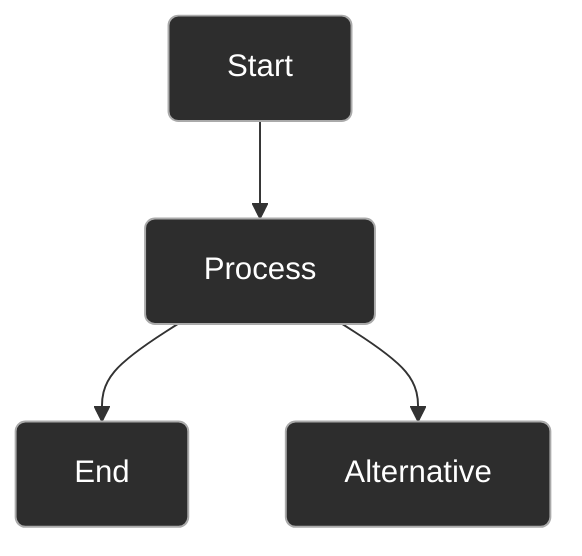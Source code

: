 graph TD
    A[Start] --> B[Process]
    B --> C[End]
    B --> D[Alternative]

%% Styling
classDef default fill:#2d2d2d,stroke:#aaaaaa,stroke-width:1px,color:#ffffff,rx:5px,ry:5px
classDef highlight fill:#ff9933,stroke:#aaaaaa,stroke-width:2px,color:white,rx:5px,ry:5px
classDef success fill:#00cc00,stroke:#aaaaaa,stroke-width:1px,color:white,rx:5px,ry:5px
classDef warning fill:#ffcc00,stroke:#aaaaaa,stroke-width:1px,color:#ffffff,rx:5px,ry:5px
classDef error fill:#ff4444,stroke:#aaaaaa,stroke-width:1px,color:white,rx:5px,ry:5px